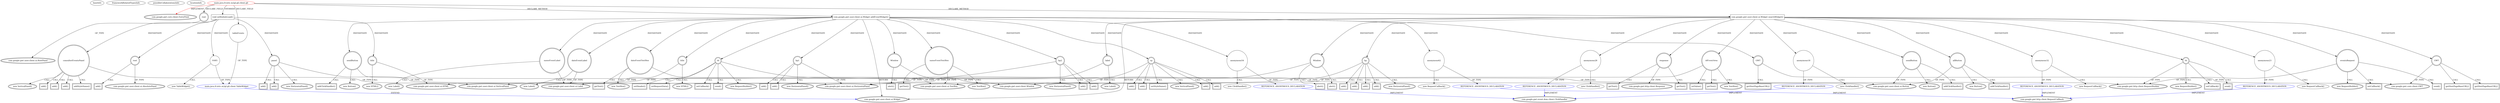 digraph {
baseInfo[graphId=1,category="extension_graph",isAnonymous=false,possibleRelation=true]
frameworkRelatedTypesInfo[0="com.google.gwt.core.client.EntryPoint"]
possibleCollaborationsInfo[0="1~CLIENT_METHOD_DECLARATION-INSTANTIATION-~com.google.gwt.core.client.EntryPoint ~com.google.gwt.event.dom.client.ClickHandler ~false~true",1="1~OVERRIDING_METHOD_DECLARATION-INSTANTIATION-FIELD_DECLARATION-~com.google.gwt.core.client.EntryPoint ~com.google.gwt.user.client.ui.Widget ~false~false",2="1~CLIENT_METHOD_DECLARATION-INSTANTIATION-~com.google.gwt.core.client.EntryPoint ~com.google.gwt.http.client.RequestCallback ~false~true"]
locationInfo[projectName="12010994-GLI-TP1",filePath="/12010994-GLI-TP1/GLI-TP1-master/src/main/java/fr/istic/m2gl/gli/client/gli.java",contextSignature="gli",graphId="1"]
0[label="main.java.fr.istic.m2gl.gli.client.gli",vertexType="ROOT_CLIENT_CLASS_DECLARATION",isFrameworkType=false,color=red]
1[label="com.google.gwt.core.client.EntryPoint",vertexType="FRAMEWORK_INTERFACE_TYPE",isFrameworkType=true,peripheries=2]
2[label="root",vertexType="FIELD_DECLARATION",isFrameworkType=true,peripheries=2,shape=circle]
3[label="com.google.gwt.user.client.ui.RootPanel",vertexType="FRAMEWORK_CLASS_TYPE",isFrameworkType=true,peripheries=2]
4[label="tableEvents",vertexType="FIELD_DECLARATION",isFrameworkType=false,shape=circle]
5[label="main.java.fr.istic.m2gl.gli.client.TableWidget",vertexType="REFERENCE_CLIENT_CLASS_DECLARATION",isFrameworkType=false,color=blue]
6[label="com.google.gwt.user.client.ui.Widget",vertexType="FRAMEWORK_CLASS_TYPE",isFrameworkType=true,peripheries=2]
7[label="void onModuleLoad()",vertexType="OVERRIDING_METHOD_DECLARATION",isFrameworkType=false,shape=box]
9[label="panel",vertexType="VARIABLE_EXPRESION",isFrameworkType=true,peripheries=2,shape=circle]
10[label="com.google.gwt.user.client.ui.HorizontalPanel",vertexType="FRAMEWORK_CLASS_TYPE",isFrameworkType=true,peripheries=2]
8[label="new HorizontalPanel()",vertexType="CONSTRUCTOR_CALL",isFrameworkType=true,peripheries=2]
12[label="consulterEventsPanel",vertexType="VARIABLE_EXPRESION",isFrameworkType=true,peripheries=2,shape=circle]
13[label="com.google.gwt.user.client.ui.VerticalPanel",vertexType="FRAMEWORK_CLASS_TYPE",isFrameworkType=true,peripheries=2]
11[label="new VerticalPanel()",vertexType="CONSTRUCTOR_CALL",isFrameworkType=true,peripheries=2]
15[label="title",vertexType="VARIABLE_EXPRESION",isFrameworkType=true,peripheries=2,shape=circle]
16[label="com.google.gwt.user.client.ui.HTML",vertexType="FRAMEWORK_CLASS_TYPE",isFrameworkType=true,peripheries=2]
14[label="new HTML()",vertexType="CONSTRUCTOR_CALL",isFrameworkType=true,peripheries=2]
18[label="add()",vertexType="INSIDE_CALL",isFrameworkType=true,peripheries=2,shape=box]
20[label="add()",vertexType="INSIDE_CALL",isFrameworkType=true,peripheries=2,shape=box]
22[label="VAR5",vertexType="VARIABLE_EXPRESION",isFrameworkType=false,shape=circle]
21[label="new TableWidget()",vertexType="CONSTRUCTOR_CALL",isFrameworkType=false]
25[label="add()",vertexType="INSIDE_CALL",isFrameworkType=true,peripheries=2,shape=box]
27[label="addStyleName()",vertexType="INSIDE_CALL",isFrameworkType=true,peripheries=2,shape=box]
29[label="add()",vertexType="INSIDE_CALL",isFrameworkType=true,peripheries=2,shape=box]
31[label="add()",vertexType="INSIDE_CALL",isFrameworkType=true,peripheries=2,shape=box]
32[label="root",vertexType="VARIABLE_EXPRESION",isFrameworkType=true,peripheries=2,shape=circle]
34[label="com.google.gwt.user.client.ui.AbsolutePanel",vertexType="FRAMEWORK_CLASS_TYPE",isFrameworkType=true,peripheries=2]
33[label="add()",vertexType="INSIDE_CALL",isFrameworkType=true,peripheries=2,shape=box]
35[label="com.google.gwt.user.client.ui.Widget searchWidget()",vertexType="CLIENT_METHOD_DECLARATION",isFrameworkType=false,shape=box]
38[label="hp",vertexType="VARIABLE_EXPRESION",isFrameworkType=true,peripheries=2,shape=circle]
37[label="new HorizontalPanel()",vertexType="CONSTRUCTOR_CALL",isFrameworkType=true,peripheries=2]
41[label="sendButton",vertexType="VARIABLE_EXPRESION",isFrameworkType=true,peripheries=2,shape=circle]
42[label="com.google.gwt.user.client.ui.Button",vertexType="FRAMEWORK_CLASS_TYPE",isFrameworkType=true,peripheries=2]
40[label="new Button()",vertexType="CONSTRUCTOR_CALL",isFrameworkType=true,peripheries=2]
44[label="allButton",vertexType="VARIABLE_EXPRESION",isFrameworkType=true,peripheries=2,shape=circle]
43[label="new Button()",vertexType="CONSTRUCTOR_CALL",isFrameworkType=true,peripheries=2]
47[label="idEventArea",vertexType="VARIABLE_EXPRESION",isFrameworkType=true,peripheries=2,shape=circle]
48[label="com.google.gwt.user.client.ui.TextBox",vertexType="FRAMEWORK_CLASS_TYPE",isFrameworkType=true,peripheries=2]
46[label="new TextBox()",vertexType="CONSTRUCTOR_CALL",isFrameworkType=true,peripheries=2]
50[label="label",vertexType="VARIABLE_EXPRESION",isFrameworkType=true,peripheries=2,shape=circle]
51[label="com.google.gwt.user.client.ui.Label",vertexType="FRAMEWORK_CLASS_TYPE",isFrameworkType=true,peripheries=2]
49[label="new Label()",vertexType="CONSTRUCTOR_CALL",isFrameworkType=true,peripheries=2]
53[label="setValue()",vertexType="INSIDE_CALL",isFrameworkType=true,peripheries=2,shape=box]
55[label="addClickHandler()",vertexType="INSIDE_CALL",isFrameworkType=true,peripheries=2,shape=box]
57[label="anonymous18",vertexType="VARIABLE_EXPRESION",isFrameworkType=false,shape=circle]
58[label="REFERENCE_ANONYMOUS_DECLARATION",vertexType="REFERENCE_ANONYMOUS_DECLARATION",isFrameworkType=false,color=blue]
59[label="com.google.gwt.event.dom.client.ClickHandler",vertexType="FRAMEWORK_INTERFACE_TYPE",isFrameworkType=true,peripheries=2]
56[label="new ClickHandler()",vertexType="CONSTRUCTOR_CALL",isFrameworkType=false]
61[label="rb",vertexType="VARIABLE_EXPRESION",isFrameworkType=true,peripheries=2,shape=circle]
62[label="com.google.gwt.http.client.RequestBuilder",vertexType="FRAMEWORK_CLASS_TYPE",isFrameworkType=true,peripheries=2]
60[label="new RequestBuilder()",vertexType="CONSTRUCTOR_CALL",isFrameworkType=true,peripheries=2]
63[label="GWT",vertexType="VARIABLE_EXPRESION",isFrameworkType=true,peripheries=2,shape=circle]
65[label="com.google.gwt.core.client.GWT",vertexType="FRAMEWORK_CLASS_TYPE",isFrameworkType=true,peripheries=2]
64[label="getHostPageBaseURL()",vertexType="INSIDE_CALL",isFrameworkType=true,peripheries=2,shape=box]
67[label="getText()",vertexType="INSIDE_CALL",isFrameworkType=true,peripheries=2,shape=box]
69[label="setCallback()",vertexType="INSIDE_CALL",isFrameworkType=true,peripheries=2,shape=box]
71[label="anonymous23",vertexType="VARIABLE_EXPRESION",isFrameworkType=false,shape=circle]
72[label="REFERENCE_ANONYMOUS_DECLARATION",vertexType="REFERENCE_ANONYMOUS_DECLARATION",isFrameworkType=false,color=blue]
73[label="com.google.gwt.http.client.RequestCallback",vertexType="FRAMEWORK_INTERFACE_TYPE",isFrameworkType=true,peripheries=2]
70[label="new RequestCallback()",vertexType="CONSTRUCTOR_CALL",isFrameworkType=false]
74[label="response",vertexType="VARIABLE_EXPRESION",isFrameworkType=true,peripheries=2,shape=circle]
76[label="com.google.gwt.http.client.Response",vertexType="FRAMEWORK_CLASS_TYPE",isFrameworkType=true,peripheries=2]
75[label="getText()",vertexType="INSIDE_CALL",isFrameworkType=true,peripheries=2,shape=box]
77[label="Window",vertexType="VARIABLE_EXPRESION",isFrameworkType=true,peripheries=2,shape=circle]
79[label="com.google.gwt.user.client.Window",vertexType="FRAMEWORK_CLASS_TYPE",isFrameworkType=true,peripheries=2]
78[label="alert()",vertexType="INSIDE_CALL",isFrameworkType=true,peripheries=2,shape=box]
81[label="send()",vertexType="INSIDE_CALL",isFrameworkType=true,peripheries=2,shape=box]
83[label="addClickHandler()",vertexType="INSIDE_CALL",isFrameworkType=true,peripheries=2,shape=box]
85[label="anonymous28",vertexType="VARIABLE_EXPRESION",isFrameworkType=false,shape=circle]
86[label="REFERENCE_ANONYMOUS_DECLARATION",vertexType="REFERENCE_ANONYMOUS_DECLARATION",isFrameworkType=false,color=blue]
84[label="new ClickHandler()",vertexType="CONSTRUCTOR_CALL",isFrameworkType=false]
89[label="eventsRequest",vertexType="VARIABLE_EXPRESION",isFrameworkType=true,peripheries=2,shape=circle]
88[label="new RequestBuilder()",vertexType="CONSTRUCTOR_CALL",isFrameworkType=true,peripheries=2]
92[label="getHostPageBaseURL()",vertexType="INSIDE_CALL",isFrameworkType=true,peripheries=2,shape=box]
94[label="setCallback()",vertexType="INSIDE_CALL",isFrameworkType=true,peripheries=2,shape=box]
96[label="anonymous32",vertexType="VARIABLE_EXPRESION",isFrameworkType=false,shape=circle]
97[label="REFERENCE_ANONYMOUS_DECLARATION",vertexType="REFERENCE_ANONYMOUS_DECLARATION",isFrameworkType=false,color=blue]
95[label="new RequestCallback()",vertexType="CONSTRUCTOR_CALL",isFrameworkType=false]
100[label="getText()",vertexType="INSIDE_CALL",isFrameworkType=true,peripheries=2,shape=box]
102[label="alert()",vertexType="INSIDE_CALL",isFrameworkType=true,peripheries=2,shape=box]
104[label="send()",vertexType="INSIDE_CALL",isFrameworkType=true,peripheries=2,shape=box]
106[label="add()",vertexType="INSIDE_CALL",isFrameworkType=true,peripheries=2,shape=box]
108[label="add()",vertexType="INSIDE_CALL",isFrameworkType=true,peripheries=2,shape=box]
110[label="add()",vertexType="INSIDE_CALL",isFrameworkType=true,peripheries=2,shape=box]
112[label="add()",vertexType="INSIDE_CALL",isFrameworkType=true,peripheries=2,shape=box]
113[label="com.google.gwt.user.client.ui.Widget addEventWidget()",vertexType="CLIENT_METHOD_DECLARATION",isFrameworkType=false,shape=box]
116[label="vp",vertexType="VARIABLE_EXPRESION",isFrameworkType=true,peripheries=2,shape=circle]
115[label="new VerticalPanel()",vertexType="CONSTRUCTOR_CALL",isFrameworkType=true,peripheries=2]
119[label="title",vertexType="VARIABLE_EXPRESION",isFrameworkType=true,peripheries=2,shape=circle]
118[label="new HTML()",vertexType="CONSTRUCTOR_CALL",isFrameworkType=true,peripheries=2]
122[label="hp1",vertexType="VARIABLE_EXPRESION",isFrameworkType=true,peripheries=2,shape=circle]
121[label="new HorizontalPanel()",vertexType="CONSTRUCTOR_CALL",isFrameworkType=true,peripheries=2]
125[label="nameEventLabel",vertexType="VARIABLE_EXPRESION",isFrameworkType=true,peripheries=2,shape=circle]
124[label="new Label()",vertexType="CONSTRUCTOR_CALL",isFrameworkType=true,peripheries=2]
128[label="nameEventTextBox",vertexType="VARIABLE_EXPRESION",isFrameworkType=true,peripheries=2,shape=circle]
127[label="new TextBox()",vertexType="CONSTRUCTOR_CALL",isFrameworkType=true,peripheries=2]
131[label="add()",vertexType="INSIDE_CALL",isFrameworkType=true,peripheries=2,shape=box]
133[label="add()",vertexType="INSIDE_CALL",isFrameworkType=true,peripheries=2,shape=box]
135[label="hp2",vertexType="VARIABLE_EXPRESION",isFrameworkType=true,peripheries=2,shape=circle]
134[label="new HorizontalPanel()",vertexType="CONSTRUCTOR_CALL",isFrameworkType=true,peripheries=2]
138[label="dateEventLabel",vertexType="VARIABLE_EXPRESION",isFrameworkType=true,peripheries=2,shape=circle]
137[label="new Label()",vertexType="CONSTRUCTOR_CALL",isFrameworkType=true,peripheries=2]
141[label="dateEventTextBox",vertexType="VARIABLE_EXPRESION",isFrameworkType=true,peripheries=2,shape=circle]
140[label="new TextBox()",vertexType="CONSTRUCTOR_CALL",isFrameworkType=true,peripheries=2]
144[label="add()",vertexType="INSIDE_CALL",isFrameworkType=true,peripheries=2,shape=box]
146[label="add()",vertexType="INSIDE_CALL",isFrameworkType=true,peripheries=2,shape=box]
148[label="sendButton",vertexType="VARIABLE_EXPRESION",isFrameworkType=true,peripheries=2,shape=circle]
147[label="new Button()",vertexType="CONSTRUCTOR_CALL",isFrameworkType=true,peripheries=2]
151[label="addClickHandler()",vertexType="INSIDE_CALL",isFrameworkType=true,peripheries=2,shape=box]
153[label="anonymous54",vertexType="VARIABLE_EXPRESION",isFrameworkType=false,shape=circle]
154[label="REFERENCE_ANONYMOUS_DECLARATION",vertexType="REFERENCE_ANONYMOUS_DECLARATION",isFrameworkType=false,color=blue]
152[label="new ClickHandler()",vertexType="CONSTRUCTOR_CALL",isFrameworkType=false]
157[label="getText()",vertexType="INSIDE_CALL",isFrameworkType=true,peripheries=2,shape=box]
159[label="getText()",vertexType="INSIDE_CALL",isFrameworkType=true,peripheries=2,shape=box]
161[label="rb",vertexType="VARIABLE_EXPRESION",isFrameworkType=true,peripheries=2,shape=circle]
160[label="new RequestBuilder()",vertexType="CONSTRUCTOR_CALL",isFrameworkType=true,peripheries=2]
163[label="GWT",vertexType="VARIABLE_EXPRESION",isFrameworkType=true,peripheries=2,shape=circle]
164[label="getHostPageBaseURL()",vertexType="INSIDE_CALL",isFrameworkType=true,peripheries=2,shape=box]
167[label="setHeader()",vertexType="INSIDE_CALL",isFrameworkType=true,peripheries=2,shape=box]
169[label="setRequestData()",vertexType="INSIDE_CALL",isFrameworkType=true,peripheries=2,shape=box]
171[label="setCallback()",vertexType="INSIDE_CALL",isFrameworkType=true,peripheries=2,shape=box]
173[label="anonymous62",vertexType="VARIABLE_EXPRESION",isFrameworkType=false,shape=circle]
174[label="REFERENCE_ANONYMOUS_DECLARATION",vertexType="REFERENCE_ANONYMOUS_DECLARATION",isFrameworkType=false,color=blue]
172[label="new RequestCallback()",vertexType="CONSTRUCTOR_CALL",isFrameworkType=false]
176[label="Window",vertexType="VARIABLE_EXPRESION",isFrameworkType=true,peripheries=2,shape=circle]
177[label="alert()",vertexType="INSIDE_CALL",isFrameworkType=true,peripheries=2,shape=box]
180[label="send()",vertexType="INSIDE_CALL",isFrameworkType=true,peripheries=2,shape=box]
182[label="add()",vertexType="INSIDE_CALL",isFrameworkType=true,peripheries=2,shape=box]
184[label="add()",vertexType="INSIDE_CALL",isFrameworkType=true,peripheries=2,shape=box]
186[label="add()",vertexType="INSIDE_CALL",isFrameworkType=true,peripheries=2,shape=box]
188[label="add()",vertexType="INSIDE_CALL",isFrameworkType=true,peripheries=2,shape=box]
190[label="setStyleName()",vertexType="INSIDE_CALL",isFrameworkType=true,peripheries=2,shape=box]
0->1[label="IMPLEMENT",color=red]
0->2[label="DECLARE_FIELD"]
2->3[label="OF_TYPE"]
0->4[label="DECLARE_FIELD"]
5->6[label="EXTEND",color=blue]
4->5[label="OF_TYPE"]
0->7[label="OVERRIDE"]
7->9[label="INSTANTIATE"]
9->10[label="OF_TYPE"]
9->8[label="CALL"]
7->12[label="INSTANTIATE"]
12->13[label="OF_TYPE"]
12->11[label="CALL"]
7->15[label="INSTANTIATE"]
15->16[label="OF_TYPE"]
15->14[label="CALL"]
12->18[label="CALL"]
12->20[label="CALL"]
7->22[label="INSTANTIATE"]
22->5[label="OF_TYPE"]
22->21[label="CALL"]
12->25[label="CALL"]
12->27[label="CALL"]
9->29[label="CALL"]
9->31[label="CALL"]
7->32[label="INSTANTIATE"]
32->34[label="OF_TYPE"]
32->33[label="CALL"]
0->35[label="DECLARE_METHOD"]
35->6[label="RETURN"]
35->38[label="INSTANTIATE"]
38->10[label="OF_TYPE"]
38->37[label="CALL"]
35->41[label="INSTANTIATE"]
41->42[label="OF_TYPE"]
41->40[label="CALL"]
35->44[label="INSTANTIATE"]
44->42[label="OF_TYPE"]
44->43[label="CALL"]
35->47[label="INSTANTIATE"]
47->48[label="OF_TYPE"]
47->46[label="CALL"]
35->50[label="INSTANTIATE"]
50->51[label="OF_TYPE"]
50->49[label="CALL"]
47->53[label="CALL"]
41->55[label="CALL"]
35->57[label="INSTANTIATE"]
58->59[label="IMPLEMENT",color=blue]
57->58[label="OF_TYPE"]
57->56[label="CALL"]
35->61[label="INSTANTIATE"]
61->62[label="OF_TYPE"]
61->60[label="CALL"]
35->63[label="INSTANTIATE"]
63->65[label="OF_TYPE"]
63->64[label="CALL"]
47->67[label="CALL"]
61->69[label="CALL"]
35->71[label="INSTANTIATE"]
72->73[label="IMPLEMENT",color=blue]
71->72[label="OF_TYPE"]
71->70[label="CALL"]
35->74[label="INSTANTIATE"]
74->76[label="OF_TYPE"]
74->75[label="CALL"]
35->77[label="INSTANTIATE"]
77->79[label="OF_TYPE"]
77->78[label="CALL"]
61->81[label="CALL"]
44->83[label="CALL"]
35->85[label="INSTANTIATE"]
86->59[label="IMPLEMENT",color=blue]
85->86[label="OF_TYPE"]
85->84[label="CALL"]
35->89[label="INSTANTIATE"]
89->62[label="OF_TYPE"]
89->88[label="CALL"]
63->92[label="CALL"]
89->94[label="CALL"]
35->96[label="INSTANTIATE"]
97->73[label="IMPLEMENT",color=blue]
96->97[label="OF_TYPE"]
96->95[label="CALL"]
74->100[label="CALL"]
77->102[label="CALL"]
89->104[label="CALL"]
38->106[label="CALL"]
38->108[label="CALL"]
38->110[label="CALL"]
38->112[label="CALL"]
0->113[label="DECLARE_METHOD"]
113->6[label="RETURN"]
113->116[label="INSTANTIATE"]
116->13[label="OF_TYPE"]
116->115[label="CALL"]
113->119[label="INSTANTIATE"]
119->16[label="OF_TYPE"]
119->118[label="CALL"]
113->122[label="INSTANTIATE"]
122->10[label="OF_TYPE"]
122->121[label="CALL"]
113->125[label="INSTANTIATE"]
125->51[label="OF_TYPE"]
125->124[label="CALL"]
113->128[label="INSTANTIATE"]
128->48[label="OF_TYPE"]
128->127[label="CALL"]
122->131[label="CALL"]
122->133[label="CALL"]
113->135[label="INSTANTIATE"]
135->10[label="OF_TYPE"]
135->134[label="CALL"]
113->138[label="INSTANTIATE"]
138->51[label="OF_TYPE"]
138->137[label="CALL"]
113->141[label="INSTANTIATE"]
141->48[label="OF_TYPE"]
141->140[label="CALL"]
135->144[label="CALL"]
135->146[label="CALL"]
113->148[label="INSTANTIATE"]
148->42[label="OF_TYPE"]
148->147[label="CALL"]
148->151[label="CALL"]
113->153[label="INSTANTIATE"]
154->59[label="IMPLEMENT",color=blue]
153->154[label="OF_TYPE"]
153->152[label="CALL"]
141->157[label="CALL"]
128->159[label="CALL"]
113->161[label="INSTANTIATE"]
161->62[label="OF_TYPE"]
161->160[label="CALL"]
113->163[label="INSTANTIATE"]
163->65[label="OF_TYPE"]
163->164[label="CALL"]
161->167[label="CALL"]
161->169[label="CALL"]
161->171[label="CALL"]
113->173[label="INSTANTIATE"]
174->73[label="IMPLEMENT",color=blue]
173->174[label="OF_TYPE"]
173->172[label="CALL"]
113->176[label="INSTANTIATE"]
176->79[label="OF_TYPE"]
176->177[label="CALL"]
161->180[label="CALL"]
116->182[label="CALL"]
116->184[label="CALL"]
116->186[label="CALL"]
116->188[label="CALL"]
116->190[label="CALL"]
}
